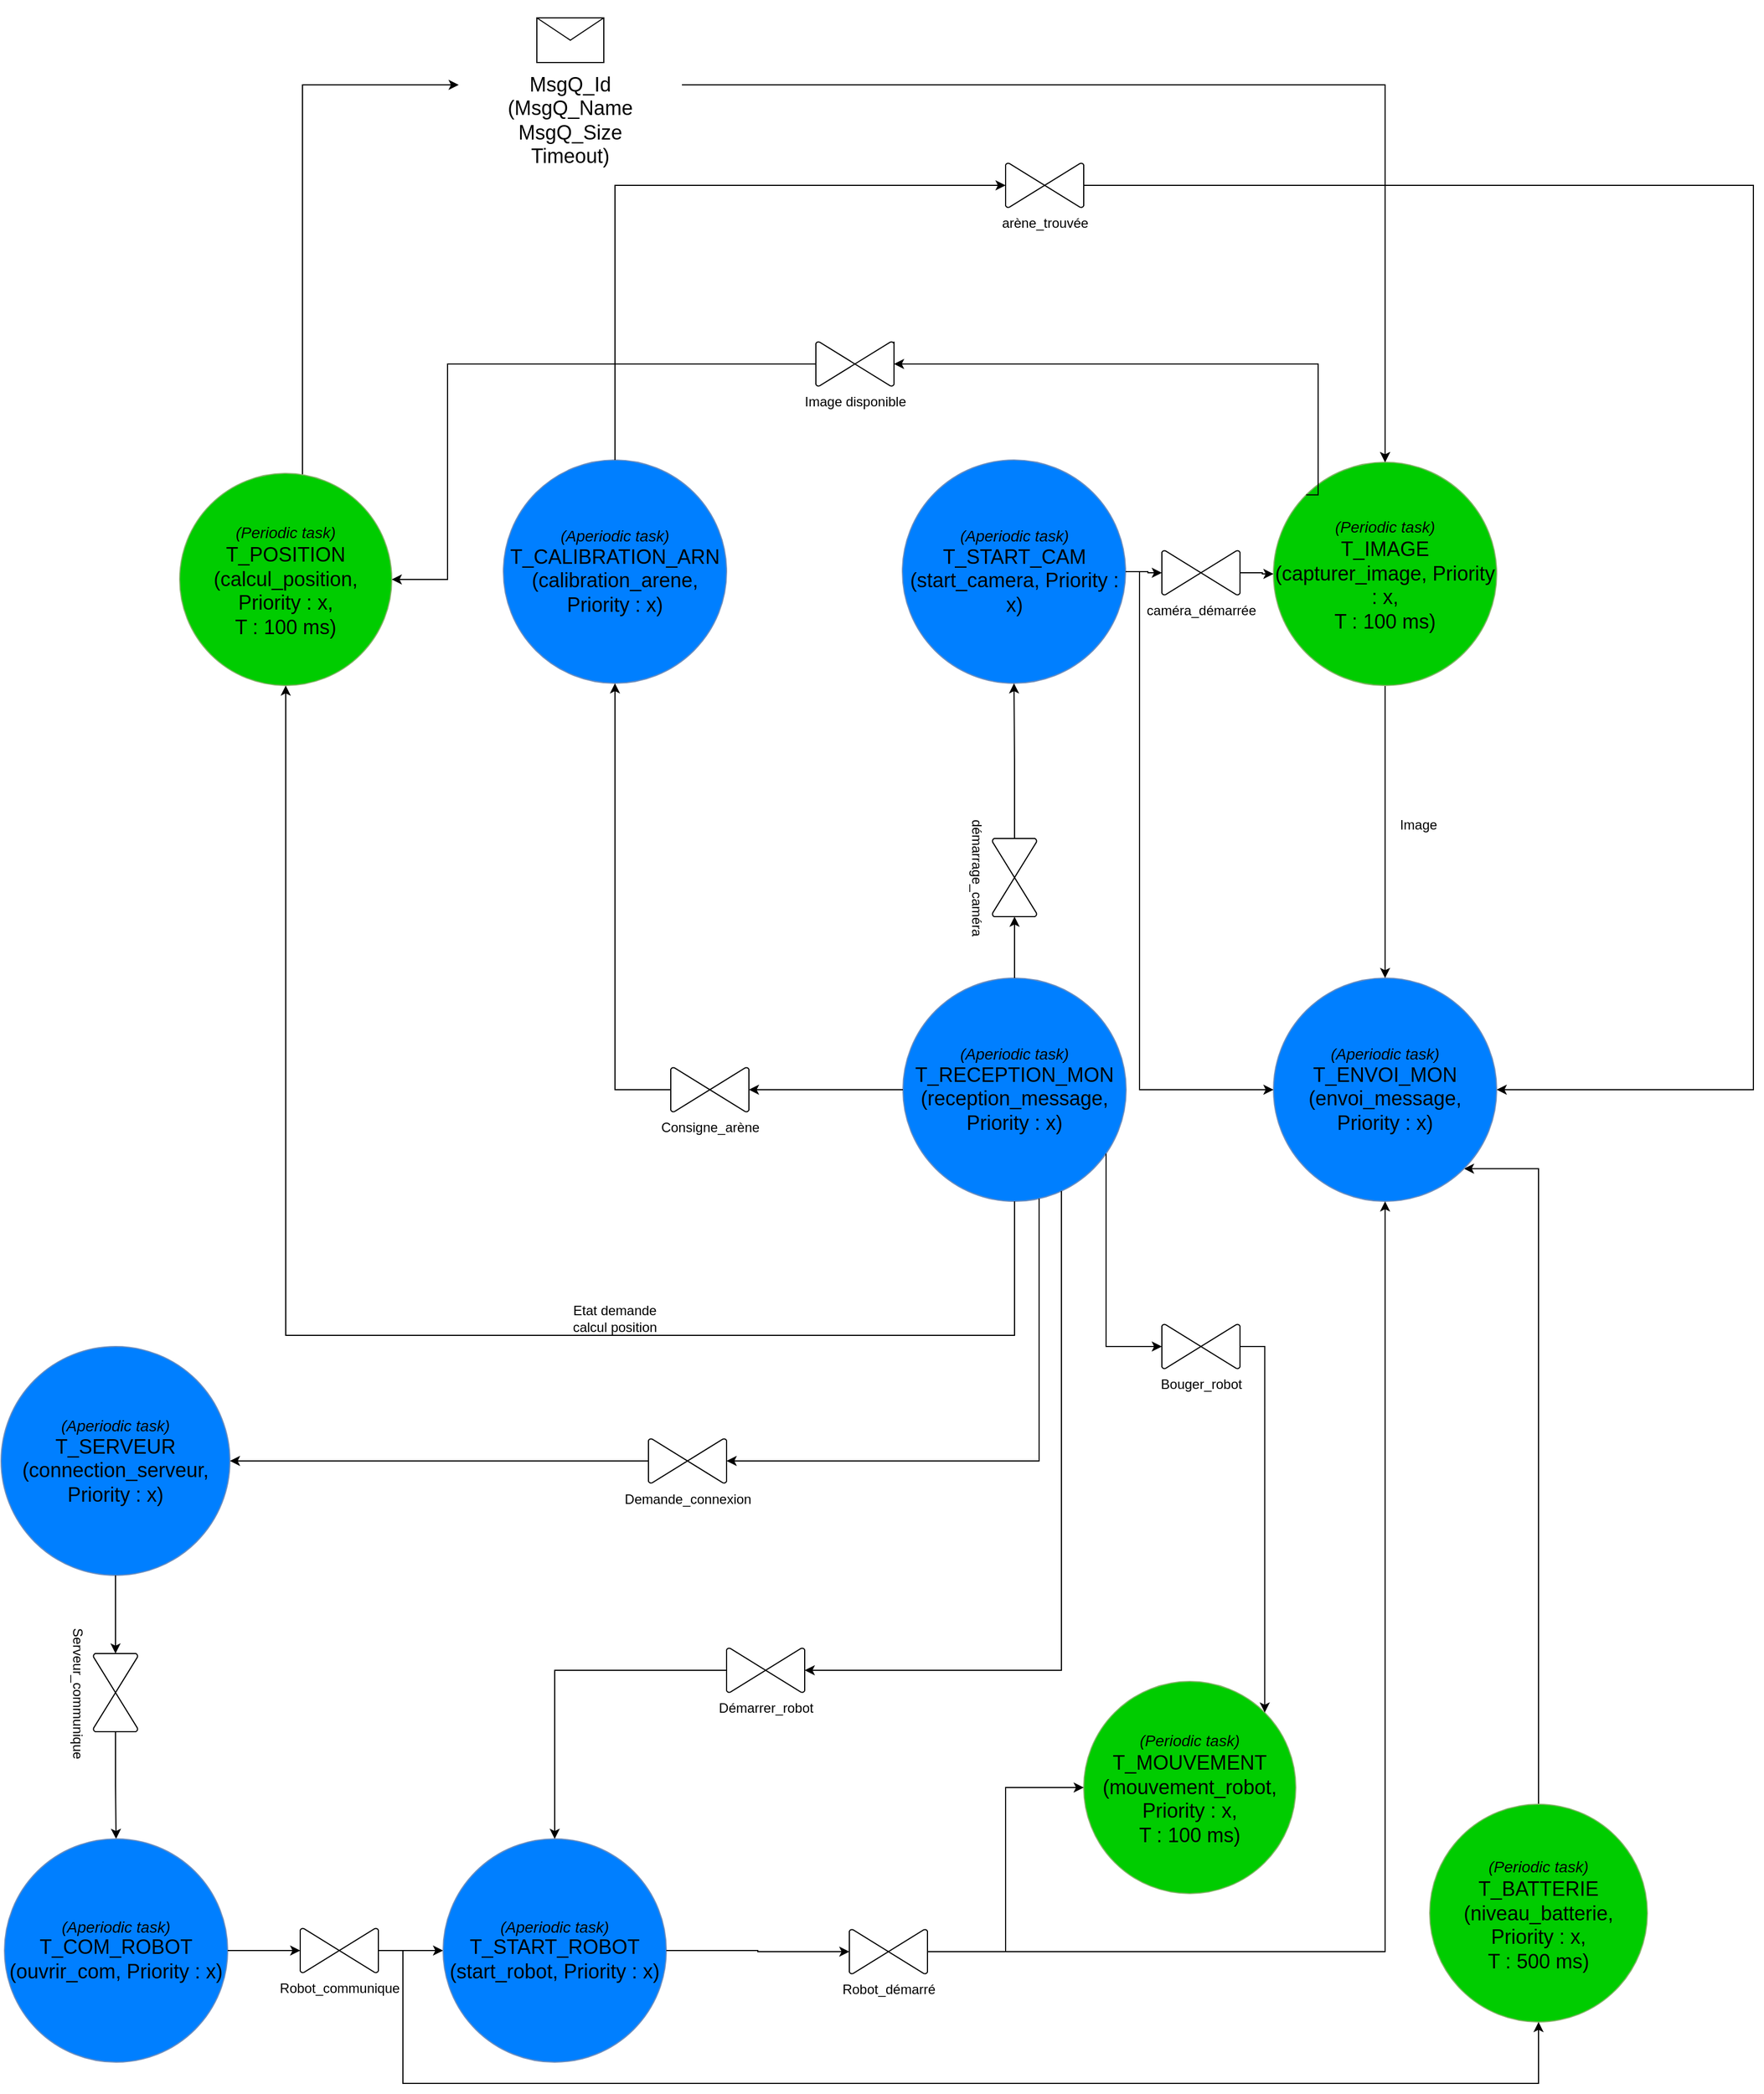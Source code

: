 <mxfile version="24.1.0" type="device">
  <diagram id="lr50Nq3O_Wpqp5DX5Pws" name="Page-1">
    <mxGraphModel dx="2435" dy="1527" grid="1" gridSize="10" guides="1" tooltips="1" connect="1" arrows="1" fold="1" page="0" pageScale="1" pageWidth="827" pageHeight="1169" math="0" shadow="0">
      <root>
        <mxCell id="0" />
        <mxCell id="1" parent="0" />
        <mxCell id="AQJ6SZYPFtqUvpiH9dMF-6" value="" style="group" parent="1" vertex="1" connectable="0">
          <mxGeometry x="-660" y="-500" width="200" height="70" as="geometry" />
        </mxCell>
        <mxCell id="AQJ6SZYPFtqUvpiH9dMF-7" value="" style="shape=message;html=1;whiteSpace=wrap;html=1;outlineConnect=0;" parent="AQJ6SZYPFtqUvpiH9dMF-6" vertex="1">
          <mxGeometry x="70" width="60" height="40" as="geometry" />
        </mxCell>
        <mxCell id="AQJ6SZYPFtqUvpiH9dMF-8" value="&lt;font style=&quot;font-size: 18px&quot;&gt;&lt;br&gt;&lt;br&gt;&lt;br&gt;MsgQ_Id&lt;br&gt;(MsgQ_Name&lt;br&gt;MsgQ_Size&lt;br&gt;Timeout)&lt;br&gt;&lt;/font&gt;" style="text;html=1;strokeColor=none;fillColor=none;align=center;verticalAlign=middle;whiteSpace=wrap;rounded=0;" parent="AQJ6SZYPFtqUvpiH9dMF-6" vertex="1">
          <mxGeometry y="50" width="200" height="20" as="geometry" />
        </mxCell>
        <mxCell id="PpfHud4jIVG3XQ3r7zgQ-96" style="edgeStyle=orthogonalEdgeStyle;rounded=0;orthogonalLoop=1;jettySize=auto;html=1;entryX=1;entryY=1;entryDx=0;entryDy=0;" parent="1" source="_1sIDQnS6gh5_1FHGt5K-2" target="_1sIDQnS6gh5_1FHGt5K-5" edge="1">
          <mxGeometry relative="1" as="geometry">
            <Array as="points">
              <mxPoint x="308" y="531" />
            </Array>
          </mxGeometry>
        </mxCell>
        <mxCell id="_1sIDQnS6gh5_1FHGt5K-2" value="&lt;font style=&quot;font-size: 18px&quot;&gt;&lt;i style=&quot;font-size: 12px&quot;&gt;&lt;font style=&quot;font-size: 14px&quot;&gt;(Periodic task)&lt;br&gt;&lt;/font&gt;&lt;/i&gt;&lt;font size=&quot;4&quot;&gt;T_BATTERIE&lt;/font&gt;&lt;br style=&quot;font-size: 12px&quot;&gt;&lt;font size=&quot;4&quot;&gt;(niveau_batterie, Priority : x, &lt;br&gt;T : 500 ms)&lt;/font&gt;&lt;br&gt;&lt;/font&gt;" style="ellipse;whiteSpace=wrap;html=1;aspect=fixed;fillColor=#00CC00;strokeColor=#82b366;" parent="1" vertex="1">
          <mxGeometry x="210" y="1100" width="195" height="195" as="geometry" />
        </mxCell>
        <mxCell id="_1sIDQnS6gh5_1FHGt5K-3" value="&lt;font&gt;&lt;i&gt;&lt;font style=&quot;font-size: 14px&quot;&gt;(Aperiodic task)&lt;br&gt;&lt;/font&gt;&lt;/i&gt;&lt;font size=&quot;4&quot;&gt;T_SERVEUR&lt;/font&gt;&lt;br&gt;&lt;font size=&quot;4&quot;&gt;(connection_serveur, Priority : x)&lt;/font&gt;&lt;br&gt;&lt;/font&gt;" style="ellipse;whiteSpace=wrap;html=1;aspect=fixed;fillColor=#007FFF;strokeColor=#6c8ebf;" parent="1" vertex="1">
          <mxGeometry x="-1070" y="690" width="205" height="205" as="geometry" />
        </mxCell>
        <mxCell id="_1sIDQnS6gh5_1FHGt5K-5" value="&lt;font&gt;&lt;i&gt;&lt;font style=&quot;font-size: 14px&quot;&gt;(Aperiodic task)&lt;br&gt;&lt;/font&gt;&lt;/i&gt;&lt;font size=&quot;4&quot;&gt;T_ENVOI_MON&lt;/font&gt;&lt;br&gt;&lt;font size=&quot;4&quot;&gt;(envoi_message, Priority : x)&lt;/font&gt;&lt;br&gt;&lt;/font&gt;" style="ellipse;whiteSpace=wrap;html=1;aspect=fixed;fillColor=#007FFF;strokeColor=#6c8ebf;" parent="1" vertex="1">
          <mxGeometry x="70" y="360" width="200" height="200" as="geometry" />
        </mxCell>
        <mxCell id="PpfHud4jIVG3XQ3r7zgQ-74" style="edgeStyle=orthogonalEdgeStyle;rounded=0;orthogonalLoop=1;jettySize=auto;html=1;entryX=0;entryY=0.5;entryDx=0;entryDy=0;" parent="1" source="_1sIDQnS6gh5_1FHGt5K-6" target="AQJ6SZYPFtqUvpiH9dMF-8" edge="1">
          <mxGeometry relative="1" as="geometry">
            <Array as="points">
              <mxPoint x="-800" y="-440" />
            </Array>
          </mxGeometry>
        </mxCell>
        <mxCell id="_1sIDQnS6gh5_1FHGt5K-6" value="&lt;font style=&quot;font-size: 18px&quot;&gt;&lt;i style=&quot;font-size: 12px&quot;&gt;&lt;font style=&quot;font-size: 14px&quot;&gt;(Periodic task)&lt;br&gt;&lt;/font&gt;&lt;/i&gt;&lt;font size=&quot;4&quot;&gt;T_POSITION&lt;/font&gt;&lt;br style=&quot;font-size: 12px&quot;&gt;&lt;font size=&quot;4&quot;&gt;(calcul_position, Priority : x, &lt;br&gt;T : 100 ms)&lt;/font&gt;&lt;br&gt;&lt;/font&gt;" style="ellipse;whiteSpace=wrap;html=1;aspect=fixed;fillColor=#00CC00;strokeColor=#82b366;" parent="1" vertex="1">
          <mxGeometry x="-910" y="-92" width="190" height="190" as="geometry" />
        </mxCell>
        <mxCell id="_1sIDQnS6gh5_1FHGt5K-7" value="&lt;font&gt;&lt;i&gt;&lt;font style=&quot;font-size: 14px&quot;&gt;(Aperiodic task)&lt;br&gt;&lt;/font&gt;&lt;/i&gt;&lt;font size=&quot;4&quot;&gt;T_RECEPTION_MON&lt;/font&gt;&lt;br&gt;&lt;font size=&quot;4&quot;&gt;(reception_message, Priority : x)&lt;/font&gt;&lt;br&gt;&lt;/font&gt;" style="ellipse;whiteSpace=wrap;html=1;aspect=fixed;fillColor=#007FFF;strokeColor=#6c8ebf;" parent="1" vertex="1">
          <mxGeometry x="-262" y="360" width="200" height="200" as="geometry" />
        </mxCell>
        <mxCell id="_1sIDQnS6gh5_1FHGt5K-10" value="&lt;font style=&quot;font-size: 18px&quot;&gt;&lt;i style=&quot;font-size: 12px&quot;&gt;&lt;font style=&quot;font-size: 14px&quot;&gt;(Periodic task)&lt;br&gt;&lt;/font&gt;&lt;/i&gt;&lt;font size=&quot;4&quot;&gt;T_MOUVEMENT&lt;/font&gt;&lt;br style=&quot;font-size: 12px&quot;&gt;&lt;font size=&quot;4&quot;&gt;(mouvement_robot, Priority : x, &lt;br&gt;T : 100 ms)&lt;/font&gt;&lt;br&gt;&lt;/font&gt;" style="ellipse;whiteSpace=wrap;html=1;aspect=fixed;fillColor=#00CC00;strokeColor=#82b366;" parent="1" vertex="1">
          <mxGeometry x="-100" y="990" width="190" height="190" as="geometry" />
        </mxCell>
        <mxCell id="PpfHud4jIVG3XQ3r7zgQ-49" style="edgeStyle=orthogonalEdgeStyle;rounded=0;orthogonalLoop=1;jettySize=auto;html=1;entryX=0;entryY=0.5;entryDx=0;entryDy=0;" parent="1" source="_1sIDQnS6gh5_1FHGt5K-12" target="_1sIDQnS6gh5_1FHGt5K-5" edge="1">
          <mxGeometry relative="1" as="geometry">
            <Array as="points">
              <mxPoint x="-50" y="-4" />
              <mxPoint x="-50" y="460" />
            </Array>
          </mxGeometry>
        </mxCell>
        <mxCell id="_1sIDQnS6gh5_1FHGt5K-12" value="&lt;font&gt;&lt;i&gt;&lt;font style=&quot;font-size: 14px&quot;&gt;(Aperiodic task)&lt;br&gt;&lt;/font&gt;&lt;/i&gt;&lt;font size=&quot;4&quot;&gt;T_START_CAM&lt;/font&gt;&lt;br&gt;&lt;font size=&quot;4&quot;&gt;(start_camera, Priority : x)&lt;/font&gt;&lt;br&gt;&lt;/font&gt;" style="ellipse;whiteSpace=wrap;html=1;aspect=fixed;fillColor=#007FFF;strokeColor=#6c8ebf;" parent="1" vertex="1">
          <mxGeometry x="-262.5" y="-104" width="200" height="200" as="geometry" />
        </mxCell>
        <mxCell id="PpfHud4jIVG3XQ3r7zgQ-51" style="edgeStyle=orthogonalEdgeStyle;rounded=0;orthogonalLoop=1;jettySize=auto;html=1;entryX=0.5;entryY=0;entryDx=0;entryDy=0;" parent="1" source="_1sIDQnS6gh5_1FHGt5K-13" target="_1sIDQnS6gh5_1FHGt5K-5" edge="1">
          <mxGeometry relative="1" as="geometry" />
        </mxCell>
        <mxCell id="mpMQdCd0lqyksFOzCgYo-1" style="edgeStyle=orthogonalEdgeStyle;rounded=0;orthogonalLoop=1;jettySize=auto;html=1;exitX=0;exitY=0;exitDx=0;exitDy=0;entryX=1;entryY=0.5;entryDx=0;entryDy=0;" edge="1" parent="1" source="mpMQdCd0lqyksFOzCgYo-2" target="_1sIDQnS6gh5_1FHGt5K-6">
          <mxGeometry relative="1" as="geometry">
            <Array as="points">
              <mxPoint x="-270" y="-190" />
              <mxPoint x="-670" y="-190" />
              <mxPoint x="-670" y="3" />
            </Array>
          </mxGeometry>
        </mxCell>
        <mxCell id="_1sIDQnS6gh5_1FHGt5K-13" value="&lt;font style=&quot;font-size: 18px&quot;&gt;&lt;i style=&quot;font-size: 12px&quot;&gt;&lt;font style=&quot;font-size: 14px&quot;&gt;(Periodic task)&lt;br&gt;&lt;/font&gt;&lt;/i&gt;&lt;font size=&quot;4&quot;&gt;T_IMAGE&lt;/font&gt;&lt;br style=&quot;font-size: 12px&quot;&gt;&lt;font size=&quot;4&quot;&gt;(capturer_image, Priority : x, &lt;br&gt;T : 100 ms)&lt;/font&gt;&lt;br&gt;&lt;/font&gt;" style="ellipse;whiteSpace=wrap;html=1;aspect=fixed;fillColor=#00CC00;strokeColor=#82b366;" parent="1" vertex="1">
          <mxGeometry x="70" y="-102" width="200" height="200" as="geometry" />
        </mxCell>
        <mxCell id="_1sIDQnS6gh5_1FHGt5K-14" value="&lt;font&gt;&lt;i&gt;&lt;font style=&quot;font-size: 14px&quot;&gt;(Aperiodic task)&lt;br&gt;&lt;/font&gt;&lt;/i&gt;&lt;font size=&quot;4&quot;&gt;T_CALIBRATION_ARN&lt;/font&gt;&lt;br&gt;&lt;font size=&quot;4&quot;&gt;(calibration_arene, Priority : x)&lt;/font&gt;&lt;br&gt;&lt;/font&gt;" style="ellipse;whiteSpace=wrap;html=1;aspect=fixed;fillColor=#007FFF;strokeColor=#6c8ebf;" parent="1" vertex="1">
          <mxGeometry x="-620" y="-104" width="200" height="200" as="geometry" />
        </mxCell>
        <mxCell id="PpfHud4jIVG3XQ3r7zgQ-19" style="edgeStyle=orthogonalEdgeStyle;rounded=0;orthogonalLoop=1;jettySize=auto;html=1;entryX=0.5;entryY=1;entryDx=0;entryDy=0;" parent="1" source="PpfHud4jIVG3XQ3r7zgQ-17" target="_1sIDQnS6gh5_1FHGt5K-12" edge="1">
          <mxGeometry relative="1" as="geometry" />
        </mxCell>
        <object label="démarrage_caméra" id="PpfHud4jIVG3XQ3r7zgQ-17">
          <mxCell style="verticalLabelPosition=bottom;verticalAlign=top;html=1;shape=mxgraph.flowchart.collate;direction=south;rotation=90;" parent="1" vertex="1">
            <mxGeometry x="-197" y="250" width="70" height="40" as="geometry" />
          </mxCell>
        </object>
        <mxCell id="PpfHud4jIVG3XQ3r7zgQ-18" style="edgeStyle=orthogonalEdgeStyle;rounded=0;orthogonalLoop=1;jettySize=auto;html=1;entryX=0.5;entryY=0;entryDx=0;entryDy=0;entryPerimeter=0;" parent="1" source="_1sIDQnS6gh5_1FHGt5K-7" target="PpfHud4jIVG3XQ3r7zgQ-17" edge="1">
          <mxGeometry relative="1" as="geometry" />
        </mxCell>
        <mxCell id="PpfHud4jIVG3XQ3r7zgQ-22" style="edgeStyle=orthogonalEdgeStyle;rounded=0;orthogonalLoop=1;jettySize=auto;html=1;entryX=0;entryY=0.5;entryDx=0;entryDy=0;" parent="1" source="PpfHud4jIVG3XQ3r7zgQ-20" target="_1sIDQnS6gh5_1FHGt5K-13" edge="1">
          <mxGeometry relative="1" as="geometry" />
        </mxCell>
        <object label="caméra_démarrée" id="PpfHud4jIVG3XQ3r7zgQ-20">
          <mxCell style="verticalLabelPosition=bottom;verticalAlign=top;html=1;shape=mxgraph.flowchart.collate;direction=south;rotation=0;" parent="1" vertex="1">
            <mxGeometry x="-30" y="-23" width="70" height="40" as="geometry" />
          </mxCell>
        </object>
        <mxCell id="PpfHud4jIVG3XQ3r7zgQ-21" style="edgeStyle=orthogonalEdgeStyle;rounded=0;orthogonalLoop=1;jettySize=auto;html=1;entryX=0.5;entryY=1;entryDx=0;entryDy=0;entryPerimeter=0;" parent="1" source="_1sIDQnS6gh5_1FHGt5K-12" target="PpfHud4jIVG3XQ3r7zgQ-20" edge="1">
          <mxGeometry relative="1" as="geometry" />
        </mxCell>
        <mxCell id="PpfHud4jIVG3XQ3r7zgQ-38" style="edgeStyle=orthogonalEdgeStyle;rounded=0;orthogonalLoop=1;jettySize=auto;html=1;entryX=0.5;entryY=1;entryDx=0;entryDy=0;" parent="1" source="PpfHud4jIVG3XQ3r7zgQ-35" target="_1sIDQnS6gh5_1FHGt5K-14" edge="1">
          <mxGeometry relative="1" as="geometry">
            <Array as="points">
              <mxPoint x="-520" y="460" />
            </Array>
          </mxGeometry>
        </mxCell>
        <object label="Consigne_arène" id="PpfHud4jIVG3XQ3r7zgQ-35">
          <mxCell style="verticalLabelPosition=bottom;verticalAlign=top;html=1;shape=mxgraph.flowchart.collate;direction=south;rotation=0;" parent="1" vertex="1">
            <mxGeometry x="-470" y="440" width="70" height="40" as="geometry" />
          </mxCell>
        </object>
        <mxCell id="PpfHud4jIVG3XQ3r7zgQ-37" style="edgeStyle=orthogonalEdgeStyle;rounded=0;orthogonalLoop=1;jettySize=auto;html=1;entryX=0.5;entryY=0;entryDx=0;entryDy=0;entryPerimeter=0;" parent="1" source="_1sIDQnS6gh5_1FHGt5K-7" target="PpfHud4jIVG3XQ3r7zgQ-35" edge="1">
          <mxGeometry relative="1" as="geometry" />
        </mxCell>
        <mxCell id="PpfHud4jIVG3XQ3r7zgQ-87" style="edgeStyle=orthogonalEdgeStyle;rounded=0;orthogonalLoop=1;jettySize=auto;html=1;entryX=0;entryY=0.5;entryDx=0;entryDy=0;" parent="1" source="PpfHud4jIVG3XQ3r7zgQ-57" target="PpfHud4jIVG3XQ3r7zgQ-85" edge="1">
          <mxGeometry relative="1" as="geometry" />
        </mxCell>
        <mxCell id="PpfHud4jIVG3XQ3r7zgQ-98" style="edgeStyle=orthogonalEdgeStyle;rounded=0;orthogonalLoop=1;jettySize=auto;html=1;entryX=0.5;entryY=1;entryDx=0;entryDy=0;" parent="1" source="PpfHud4jIVG3XQ3r7zgQ-57" target="_1sIDQnS6gh5_1FHGt5K-2" edge="1">
          <mxGeometry relative="1" as="geometry">
            <Array as="points">
              <mxPoint x="-710" y="1231" />
              <mxPoint x="-710" y="1350" />
              <mxPoint x="308" y="1350" />
            </Array>
          </mxGeometry>
        </mxCell>
        <object label="Robot_communique" id="PpfHud4jIVG3XQ3r7zgQ-57">
          <mxCell style="verticalLabelPosition=bottom;verticalAlign=top;html=1;shape=mxgraph.flowchart.collate;direction=south;rotation=0;" parent="1" vertex="1">
            <mxGeometry x="-802" y="1211" width="70" height="40" as="geometry" />
          </mxCell>
        </object>
        <mxCell id="PpfHud4jIVG3XQ3r7zgQ-62" value="Image" style="text;html=1;align=center;verticalAlign=middle;whiteSpace=wrap;rounded=0;" parent="1" vertex="1">
          <mxGeometry x="170" y="207.5" width="60" height="30" as="geometry" />
        </mxCell>
        <mxCell id="PpfHud4jIVG3XQ3r7zgQ-68" style="edgeStyle=orthogonalEdgeStyle;rounded=0;orthogonalLoop=1;jettySize=auto;html=1;entryX=1;entryY=0.5;entryDx=0;entryDy=0;" parent="1" source="PpfHud4jIVG3XQ3r7zgQ-64" target="_1sIDQnS6gh5_1FHGt5K-5" edge="1">
          <mxGeometry relative="1" as="geometry">
            <Array as="points">
              <mxPoint x="500" y="-350" />
              <mxPoint x="500" y="460" />
            </Array>
          </mxGeometry>
        </mxCell>
        <mxCell id="PpfHud4jIVG3XQ3r7zgQ-69" style="edgeStyle=orthogonalEdgeStyle;rounded=0;orthogonalLoop=1;jettySize=auto;html=1;entryX=0.5;entryY=0;entryDx=0;entryDy=0;" parent="1" source="PpfHud4jIVG3XQ3r7zgQ-64" target="_1sIDQnS6gh5_1FHGt5K-13" edge="1">
          <mxGeometry relative="1" as="geometry" />
        </mxCell>
        <object label="arène_trouvée" id="PpfHud4jIVG3XQ3r7zgQ-64">
          <mxCell style="verticalLabelPosition=bottom;verticalAlign=top;html=1;shape=mxgraph.flowchart.collate;direction=south;rotation=0;" parent="1" vertex="1">
            <mxGeometry x="-170" y="-370" width="70" height="40" as="geometry" />
          </mxCell>
        </object>
        <mxCell id="PpfHud4jIVG3XQ3r7zgQ-67" style="edgeStyle=orthogonalEdgeStyle;rounded=0;orthogonalLoop=1;jettySize=auto;html=1;entryX=0.5;entryY=1;entryDx=0;entryDy=0;entryPerimeter=0;" parent="1" source="_1sIDQnS6gh5_1FHGt5K-14" target="PpfHud4jIVG3XQ3r7zgQ-64" edge="1">
          <mxGeometry relative="1" as="geometry">
            <Array as="points">
              <mxPoint x="-520" y="-350" />
            </Array>
          </mxGeometry>
        </mxCell>
        <mxCell id="PpfHud4jIVG3XQ3r7zgQ-72" style="edgeStyle=orthogonalEdgeStyle;rounded=0;orthogonalLoop=1;jettySize=auto;html=1;" parent="1" source="_1sIDQnS6gh5_1FHGt5K-7" target="_1sIDQnS6gh5_1FHGt5K-6" edge="1">
          <mxGeometry relative="1" as="geometry">
            <Array as="points">
              <mxPoint x="-162" y="680" />
              <mxPoint x="-815" y="680" />
            </Array>
            <mxPoint x="-404" y="680" as="targetPoint" />
          </mxGeometry>
        </mxCell>
        <mxCell id="PpfHud4jIVG3XQ3r7zgQ-75" style="edgeStyle=orthogonalEdgeStyle;rounded=0;orthogonalLoop=1;jettySize=auto;html=1;entryX=0.5;entryY=0;entryDx=0;entryDy=0;" parent="1" source="AQJ6SZYPFtqUvpiH9dMF-8" target="_1sIDQnS6gh5_1FHGt5K-13" edge="1">
          <mxGeometry relative="1" as="geometry" />
        </mxCell>
        <mxCell id="PpfHud4jIVG3XQ3r7zgQ-79" style="edgeStyle=orthogonalEdgeStyle;rounded=0;orthogonalLoop=1;jettySize=auto;html=1;entryX=1;entryY=0.5;entryDx=0;entryDy=0;" parent="1" source="PpfHud4jIVG3XQ3r7zgQ-77" target="_1sIDQnS6gh5_1FHGt5K-3" edge="1">
          <mxGeometry relative="1" as="geometry" />
        </mxCell>
        <object label="Demande_connexion" id="PpfHud4jIVG3XQ3r7zgQ-77">
          <mxCell style="verticalLabelPosition=bottom;verticalAlign=top;html=1;shape=mxgraph.flowchart.collate;direction=south;rotation=0;" parent="1" vertex="1">
            <mxGeometry x="-490" y="772.5" width="70" height="40" as="geometry" />
          </mxCell>
        </object>
        <mxCell id="PpfHud4jIVG3XQ3r7zgQ-78" style="edgeStyle=orthogonalEdgeStyle;rounded=0;orthogonalLoop=1;jettySize=auto;html=1;entryX=0.5;entryY=0;entryDx=0;entryDy=0;entryPerimeter=0;" parent="1" source="_1sIDQnS6gh5_1FHGt5K-7" target="PpfHud4jIVG3XQ3r7zgQ-77" edge="1">
          <mxGeometry relative="1" as="geometry">
            <Array as="points">
              <mxPoint x="-140" y="793" />
            </Array>
          </mxGeometry>
        </mxCell>
        <mxCell id="PpfHud4jIVG3XQ3r7zgQ-89" style="edgeStyle=orthogonalEdgeStyle;rounded=0;orthogonalLoop=1;jettySize=auto;html=1;entryX=0.5;entryY=0;entryDx=0;entryDy=0;" parent="1" source="PpfHud4jIVG3XQ3r7zgQ-82" target="PpfHud4jIVG3XQ3r7zgQ-86" edge="1">
          <mxGeometry relative="1" as="geometry" />
        </mxCell>
        <object label="Serveur_communique" id="PpfHud4jIVG3XQ3r7zgQ-82">
          <mxCell style="verticalLabelPosition=bottom;verticalAlign=top;html=1;shape=mxgraph.flowchart.collate;direction=south;rotation=90;" parent="1" vertex="1">
            <mxGeometry x="-1002.5" y="980" width="70" height="40" as="geometry" />
          </mxCell>
        </object>
        <mxCell id="PpfHud4jIVG3XQ3r7zgQ-83" style="edgeStyle=orthogonalEdgeStyle;rounded=0;orthogonalLoop=1;jettySize=auto;html=1;entryX=0.5;entryY=1;entryDx=0;entryDy=0;entryPerimeter=0;" parent="1" source="_1sIDQnS6gh5_1FHGt5K-3" target="PpfHud4jIVG3XQ3r7zgQ-82" edge="1">
          <mxGeometry relative="1" as="geometry" />
        </mxCell>
        <mxCell id="PpfHud4jIVG3XQ3r7zgQ-85" value="&lt;font&gt;&lt;i&gt;&lt;font style=&quot;font-size: 14px&quot;&gt;(Aperiodic task)&lt;br&gt;&lt;/font&gt;&lt;/i&gt;&lt;font size=&quot;4&quot;&gt;T_START_ROBOT&lt;/font&gt;&lt;br&gt;&lt;font size=&quot;4&quot;&gt;(start_robot, Priority : x)&lt;/font&gt;&lt;br&gt;&lt;/font&gt;" style="ellipse;whiteSpace=wrap;html=1;aspect=fixed;fillColor=#007FFF;strokeColor=#6c8ebf;" parent="1" vertex="1">
          <mxGeometry x="-674" y="1131" width="200" height="200" as="geometry" />
        </mxCell>
        <mxCell id="PpfHud4jIVG3XQ3r7zgQ-86" value="&lt;font&gt;&lt;i&gt;&lt;font style=&quot;font-size: 14px&quot;&gt;(Aperiodic task)&lt;br&gt;&lt;/font&gt;&lt;/i&gt;&lt;font size=&quot;4&quot;&gt;T_COM_ROBOT&lt;/font&gt;&lt;br&gt;&lt;font size=&quot;4&quot;&gt;(ouvrir_com, Priority : x)&lt;/font&gt;&lt;br&gt;&lt;/font&gt;" style="ellipse;whiteSpace=wrap;html=1;aspect=fixed;fillColor=#007FFF;strokeColor=#6c8ebf;" parent="1" vertex="1">
          <mxGeometry x="-1067" y="1131" width="200" height="200" as="geometry" />
        </mxCell>
        <mxCell id="PpfHud4jIVG3XQ3r7zgQ-90" style="edgeStyle=orthogonalEdgeStyle;rounded=0;orthogonalLoop=1;jettySize=auto;html=1;entryX=0.5;entryY=1;entryDx=0;entryDy=0;entryPerimeter=0;" parent="1" source="PpfHud4jIVG3XQ3r7zgQ-86" target="PpfHud4jIVG3XQ3r7zgQ-57" edge="1">
          <mxGeometry relative="1" as="geometry" />
        </mxCell>
        <mxCell id="PpfHud4jIVG3XQ3r7zgQ-93" style="edgeStyle=orthogonalEdgeStyle;rounded=0;orthogonalLoop=1;jettySize=auto;html=1;entryX=0.5;entryY=0;entryDx=0;entryDy=0;" parent="1" source="PpfHud4jIVG3XQ3r7zgQ-91" target="PpfHud4jIVG3XQ3r7zgQ-85" edge="1">
          <mxGeometry relative="1" as="geometry" />
        </mxCell>
        <object label="Démarrer_robot" id="PpfHud4jIVG3XQ3r7zgQ-91">
          <mxCell style="verticalLabelPosition=bottom;verticalAlign=top;html=1;shape=mxgraph.flowchart.collate;direction=south;rotation=0;" parent="1" vertex="1">
            <mxGeometry x="-420" y="960" width="70" height="40" as="geometry" />
          </mxCell>
        </object>
        <mxCell id="PpfHud4jIVG3XQ3r7zgQ-92" style="edgeStyle=orthogonalEdgeStyle;rounded=0;orthogonalLoop=1;jettySize=auto;html=1;entryX=0.5;entryY=0;entryDx=0;entryDy=0;entryPerimeter=0;" parent="1" source="_1sIDQnS6gh5_1FHGt5K-7" target="PpfHud4jIVG3XQ3r7zgQ-91" edge="1">
          <mxGeometry relative="1" as="geometry">
            <Array as="points">
              <mxPoint x="-120" y="980" />
            </Array>
          </mxGeometry>
        </mxCell>
        <mxCell id="PpfHud4jIVG3XQ3r7zgQ-102" style="edgeStyle=orthogonalEdgeStyle;rounded=0;orthogonalLoop=1;jettySize=auto;html=1;entryX=0;entryY=0.5;entryDx=0;entryDy=0;" parent="1" source="PpfHud4jIVG3XQ3r7zgQ-100" target="_1sIDQnS6gh5_1FHGt5K-10" edge="1">
          <mxGeometry relative="1" as="geometry" />
        </mxCell>
        <mxCell id="PpfHud4jIVG3XQ3r7zgQ-103" style="edgeStyle=orthogonalEdgeStyle;rounded=0;orthogonalLoop=1;jettySize=auto;html=1;entryX=0.5;entryY=1;entryDx=0;entryDy=0;" parent="1" source="PpfHud4jIVG3XQ3r7zgQ-100" target="_1sIDQnS6gh5_1FHGt5K-5" edge="1">
          <mxGeometry relative="1" as="geometry" />
        </mxCell>
        <object label="Robot_démarré" id="PpfHud4jIVG3XQ3r7zgQ-100">
          <mxCell style="verticalLabelPosition=bottom;verticalAlign=top;html=1;shape=mxgraph.flowchart.collate;direction=south;rotation=0;" parent="1" vertex="1">
            <mxGeometry x="-310" y="1212" width="70" height="40" as="geometry" />
          </mxCell>
        </object>
        <mxCell id="PpfHud4jIVG3XQ3r7zgQ-101" style="edgeStyle=orthogonalEdgeStyle;rounded=0;orthogonalLoop=1;jettySize=auto;html=1;entryX=0.5;entryY=1;entryDx=0;entryDy=0;entryPerimeter=0;" parent="1" source="PpfHud4jIVG3XQ3r7zgQ-85" target="PpfHud4jIVG3XQ3r7zgQ-100" edge="1">
          <mxGeometry relative="1" as="geometry" />
        </mxCell>
        <mxCell id="PpfHud4jIVG3XQ3r7zgQ-108" style="edgeStyle=orthogonalEdgeStyle;rounded=0;orthogonalLoop=1;jettySize=auto;html=1;entryX=1;entryY=0;entryDx=0;entryDy=0;" parent="1" source="PpfHud4jIVG3XQ3r7zgQ-105" target="_1sIDQnS6gh5_1FHGt5K-10" edge="1">
          <mxGeometry relative="1" as="geometry">
            <Array as="points">
              <mxPoint x="62" y="690" />
            </Array>
          </mxGeometry>
        </mxCell>
        <object label="Bouger_robot" id="PpfHud4jIVG3XQ3r7zgQ-105">
          <mxCell style="verticalLabelPosition=bottom;verticalAlign=top;html=1;shape=mxgraph.flowchart.collate;direction=south;rotation=0;" parent="1" vertex="1">
            <mxGeometry x="-30" y="670" width="70" height="40" as="geometry" />
          </mxCell>
        </object>
        <mxCell id="PpfHud4jIVG3XQ3r7zgQ-106" style="edgeStyle=orthogonalEdgeStyle;rounded=0;orthogonalLoop=1;jettySize=auto;html=1;entryX=0.5;entryY=1;entryDx=0;entryDy=0;entryPerimeter=0;" parent="1" source="_1sIDQnS6gh5_1FHGt5K-7" target="PpfHud4jIVG3XQ3r7zgQ-105" edge="1">
          <mxGeometry relative="1" as="geometry">
            <Array as="points">
              <mxPoint x="-80" y="690" />
            </Array>
          </mxGeometry>
        </mxCell>
        <object label="Image disponible" id="mpMQdCd0lqyksFOzCgYo-2">
          <mxCell style="verticalLabelPosition=bottom;verticalAlign=top;html=1;shape=mxgraph.flowchart.collate;direction=south;rotation=0;" vertex="1" parent="1">
            <mxGeometry x="-340" y="-210" width="70" height="40" as="geometry" />
          </mxCell>
        </object>
        <mxCell id="mpMQdCd0lqyksFOzCgYo-4" style="edgeStyle=orthogonalEdgeStyle;rounded=0;orthogonalLoop=1;jettySize=auto;html=1;exitX=0;exitY=0;exitDx=0;exitDy=0;entryX=0.5;entryY=0;entryDx=0;entryDy=0;entryPerimeter=0;" edge="1" parent="1" source="_1sIDQnS6gh5_1FHGt5K-13" target="mpMQdCd0lqyksFOzCgYo-2">
          <mxGeometry relative="1" as="geometry">
            <Array as="points">
              <mxPoint x="110" y="-73" />
              <mxPoint x="110" y="-190" />
            </Array>
          </mxGeometry>
        </mxCell>
        <mxCell id="mpMQdCd0lqyksFOzCgYo-7" value="Etat demande calcul position" style="text;html=1;align=center;verticalAlign=middle;whiteSpace=wrap;rounded=0;" vertex="1" parent="1">
          <mxGeometry x="-570" y="650" width="100" height="30" as="geometry" />
        </mxCell>
      </root>
    </mxGraphModel>
  </diagram>
</mxfile>

